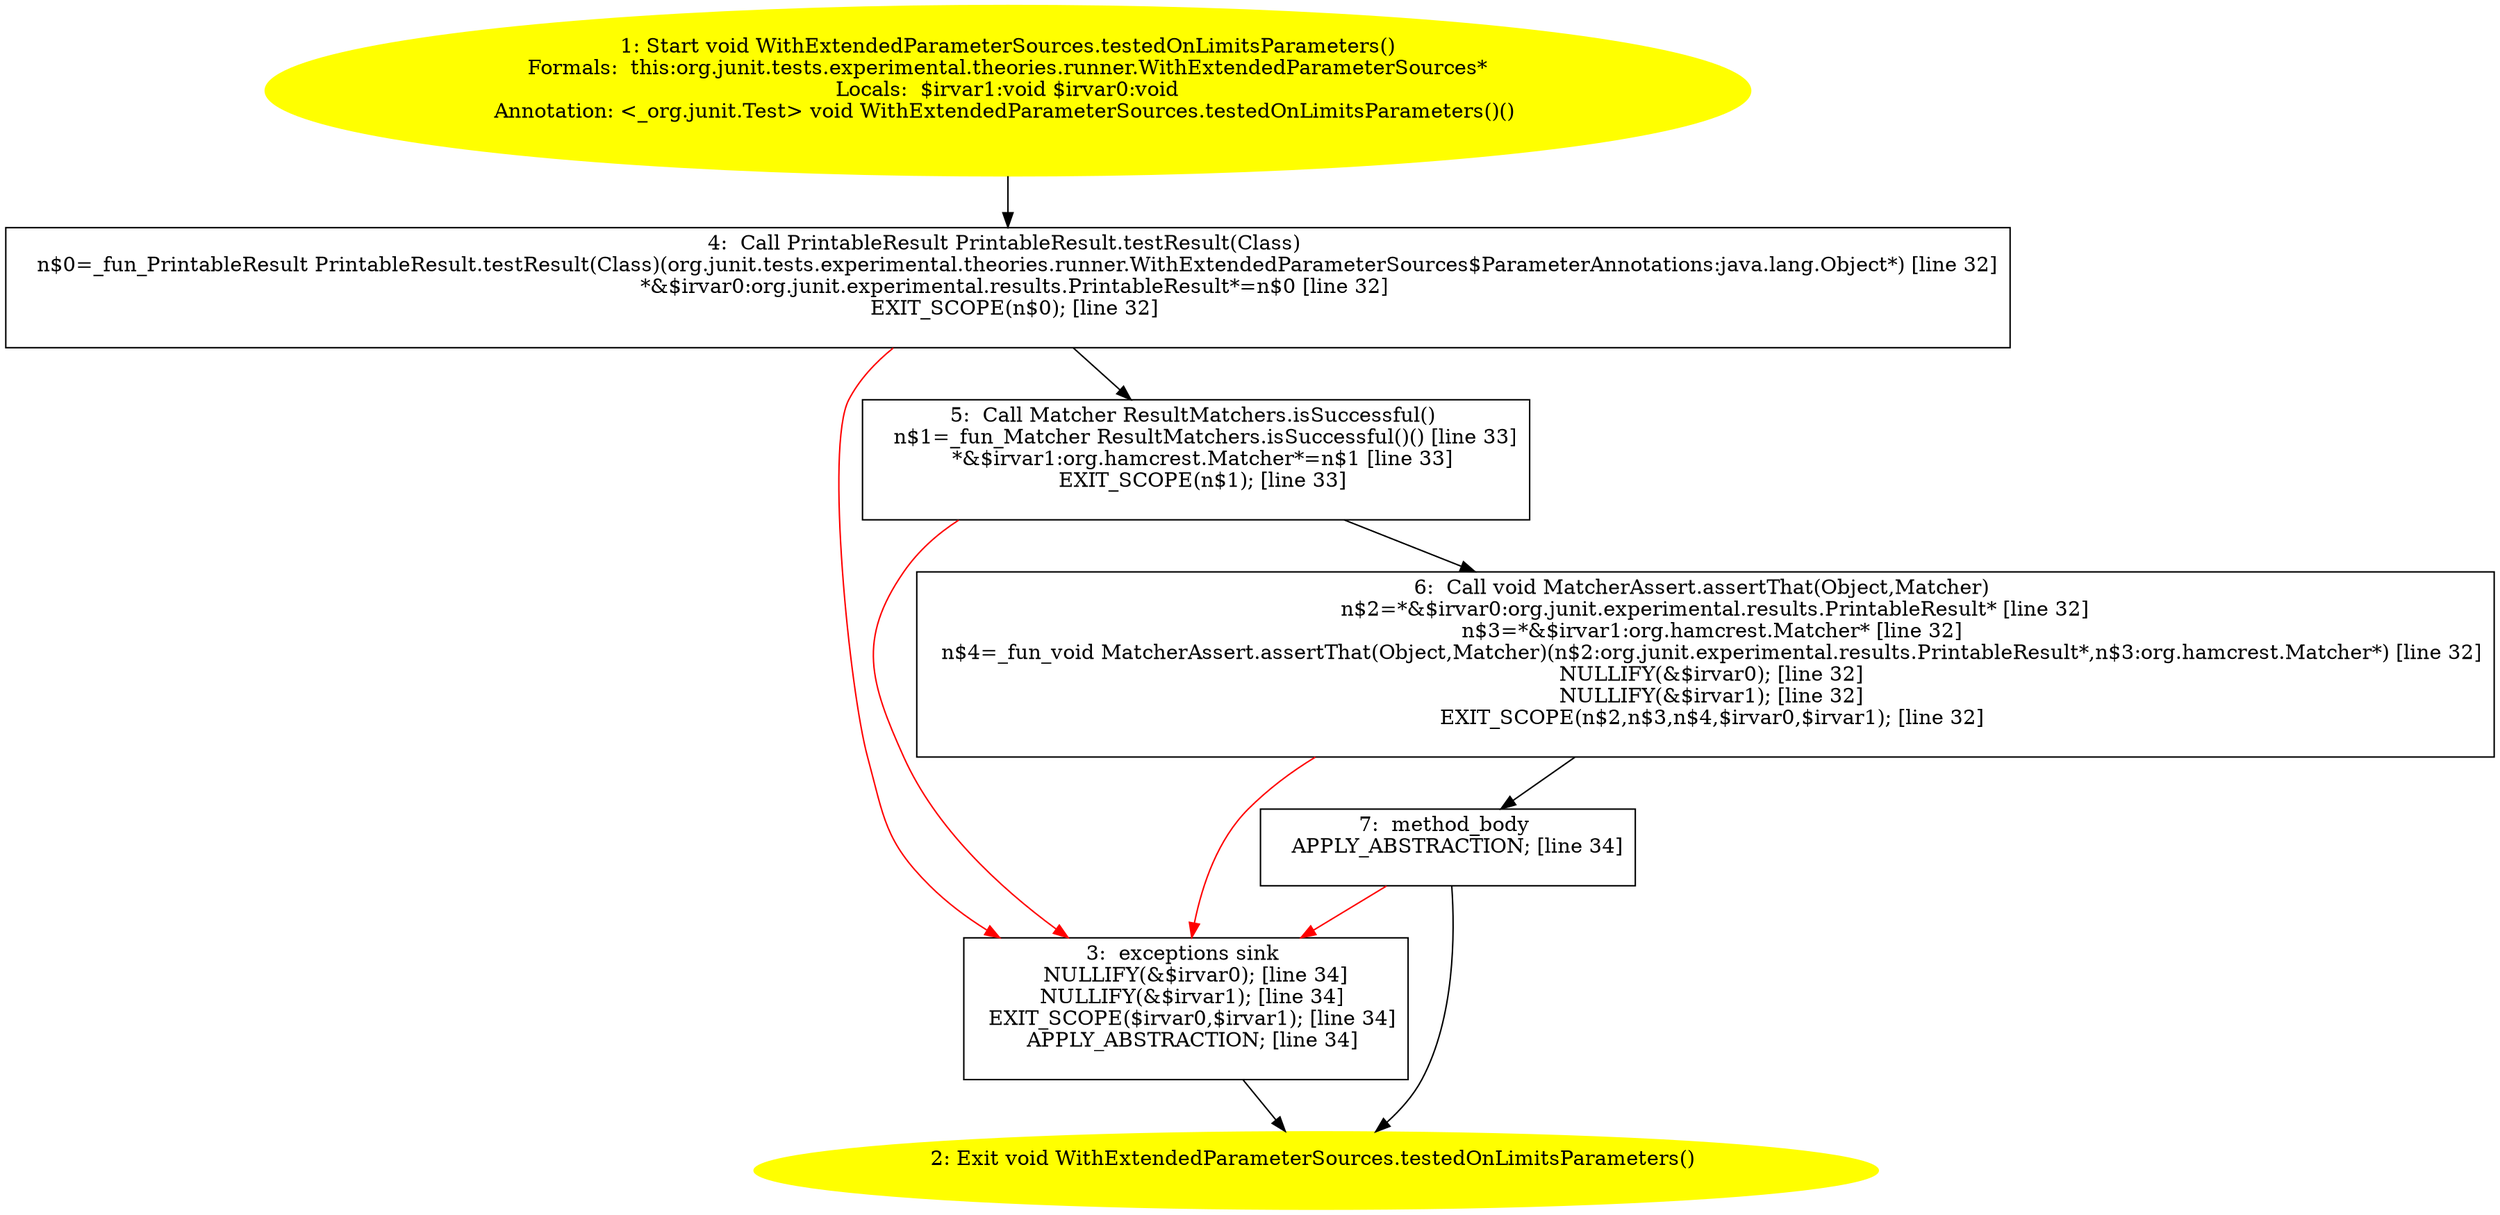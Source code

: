 /* @generated */
digraph cfg {
"org.junit.tests.experimental.theories.runner.WithExtendedParameterSources.testedOnLimitsParameters().f0c728054b8904547a96acc70307cefb_1" [label="1: Start void WithExtendedParameterSources.testedOnLimitsParameters()\nFormals:  this:org.junit.tests.experimental.theories.runner.WithExtendedParameterSources*\nLocals:  $irvar1:void $irvar0:void\nAnnotation: <_org.junit.Test> void WithExtendedParameterSources.testedOnLimitsParameters()() \n  " color=yellow style=filled]
	

	 "org.junit.tests.experimental.theories.runner.WithExtendedParameterSources.testedOnLimitsParameters().f0c728054b8904547a96acc70307cefb_1" -> "org.junit.tests.experimental.theories.runner.WithExtendedParameterSources.testedOnLimitsParameters().f0c728054b8904547a96acc70307cefb_4" ;
"org.junit.tests.experimental.theories.runner.WithExtendedParameterSources.testedOnLimitsParameters().f0c728054b8904547a96acc70307cefb_2" [label="2: Exit void WithExtendedParameterSources.testedOnLimitsParameters() \n  " color=yellow style=filled]
	

"org.junit.tests.experimental.theories.runner.WithExtendedParameterSources.testedOnLimitsParameters().f0c728054b8904547a96acc70307cefb_3" [label="3:  exceptions sink \n   NULLIFY(&$irvar0); [line 34]\n  NULLIFY(&$irvar1); [line 34]\n  EXIT_SCOPE($irvar0,$irvar1); [line 34]\n  APPLY_ABSTRACTION; [line 34]\n " shape="box"]
	

	 "org.junit.tests.experimental.theories.runner.WithExtendedParameterSources.testedOnLimitsParameters().f0c728054b8904547a96acc70307cefb_3" -> "org.junit.tests.experimental.theories.runner.WithExtendedParameterSources.testedOnLimitsParameters().f0c728054b8904547a96acc70307cefb_2" ;
"org.junit.tests.experimental.theories.runner.WithExtendedParameterSources.testedOnLimitsParameters().f0c728054b8904547a96acc70307cefb_4" [label="4:  Call PrintableResult PrintableResult.testResult(Class) \n   n$0=_fun_PrintableResult PrintableResult.testResult(Class)(org.junit.tests.experimental.theories.runner.WithExtendedParameterSources$ParameterAnnotations:java.lang.Object*) [line 32]\n  *&$irvar0:org.junit.experimental.results.PrintableResult*=n$0 [line 32]\n  EXIT_SCOPE(n$0); [line 32]\n " shape="box"]
	

	 "org.junit.tests.experimental.theories.runner.WithExtendedParameterSources.testedOnLimitsParameters().f0c728054b8904547a96acc70307cefb_4" -> "org.junit.tests.experimental.theories.runner.WithExtendedParameterSources.testedOnLimitsParameters().f0c728054b8904547a96acc70307cefb_5" ;
	 "org.junit.tests.experimental.theories.runner.WithExtendedParameterSources.testedOnLimitsParameters().f0c728054b8904547a96acc70307cefb_4" -> "org.junit.tests.experimental.theories.runner.WithExtendedParameterSources.testedOnLimitsParameters().f0c728054b8904547a96acc70307cefb_3" [color="red" ];
"org.junit.tests.experimental.theories.runner.WithExtendedParameterSources.testedOnLimitsParameters().f0c728054b8904547a96acc70307cefb_5" [label="5:  Call Matcher ResultMatchers.isSuccessful() \n   n$1=_fun_Matcher ResultMatchers.isSuccessful()() [line 33]\n  *&$irvar1:org.hamcrest.Matcher*=n$1 [line 33]\n  EXIT_SCOPE(n$1); [line 33]\n " shape="box"]
	

	 "org.junit.tests.experimental.theories.runner.WithExtendedParameterSources.testedOnLimitsParameters().f0c728054b8904547a96acc70307cefb_5" -> "org.junit.tests.experimental.theories.runner.WithExtendedParameterSources.testedOnLimitsParameters().f0c728054b8904547a96acc70307cefb_6" ;
	 "org.junit.tests.experimental.theories.runner.WithExtendedParameterSources.testedOnLimitsParameters().f0c728054b8904547a96acc70307cefb_5" -> "org.junit.tests.experimental.theories.runner.WithExtendedParameterSources.testedOnLimitsParameters().f0c728054b8904547a96acc70307cefb_3" [color="red" ];
"org.junit.tests.experimental.theories.runner.WithExtendedParameterSources.testedOnLimitsParameters().f0c728054b8904547a96acc70307cefb_6" [label="6:  Call void MatcherAssert.assertThat(Object,Matcher) \n   n$2=*&$irvar0:org.junit.experimental.results.PrintableResult* [line 32]\n  n$3=*&$irvar1:org.hamcrest.Matcher* [line 32]\n  n$4=_fun_void MatcherAssert.assertThat(Object,Matcher)(n$2:org.junit.experimental.results.PrintableResult*,n$3:org.hamcrest.Matcher*) [line 32]\n  NULLIFY(&$irvar0); [line 32]\n  NULLIFY(&$irvar1); [line 32]\n  EXIT_SCOPE(n$2,n$3,n$4,$irvar0,$irvar1); [line 32]\n " shape="box"]
	

	 "org.junit.tests.experimental.theories.runner.WithExtendedParameterSources.testedOnLimitsParameters().f0c728054b8904547a96acc70307cefb_6" -> "org.junit.tests.experimental.theories.runner.WithExtendedParameterSources.testedOnLimitsParameters().f0c728054b8904547a96acc70307cefb_7" ;
	 "org.junit.tests.experimental.theories.runner.WithExtendedParameterSources.testedOnLimitsParameters().f0c728054b8904547a96acc70307cefb_6" -> "org.junit.tests.experimental.theories.runner.WithExtendedParameterSources.testedOnLimitsParameters().f0c728054b8904547a96acc70307cefb_3" [color="red" ];
"org.junit.tests.experimental.theories.runner.WithExtendedParameterSources.testedOnLimitsParameters().f0c728054b8904547a96acc70307cefb_7" [label="7:  method_body \n   APPLY_ABSTRACTION; [line 34]\n " shape="box"]
	

	 "org.junit.tests.experimental.theories.runner.WithExtendedParameterSources.testedOnLimitsParameters().f0c728054b8904547a96acc70307cefb_7" -> "org.junit.tests.experimental.theories.runner.WithExtendedParameterSources.testedOnLimitsParameters().f0c728054b8904547a96acc70307cefb_2" ;
	 "org.junit.tests.experimental.theories.runner.WithExtendedParameterSources.testedOnLimitsParameters().f0c728054b8904547a96acc70307cefb_7" -> "org.junit.tests.experimental.theories.runner.WithExtendedParameterSources.testedOnLimitsParameters().f0c728054b8904547a96acc70307cefb_3" [color="red" ];
}
